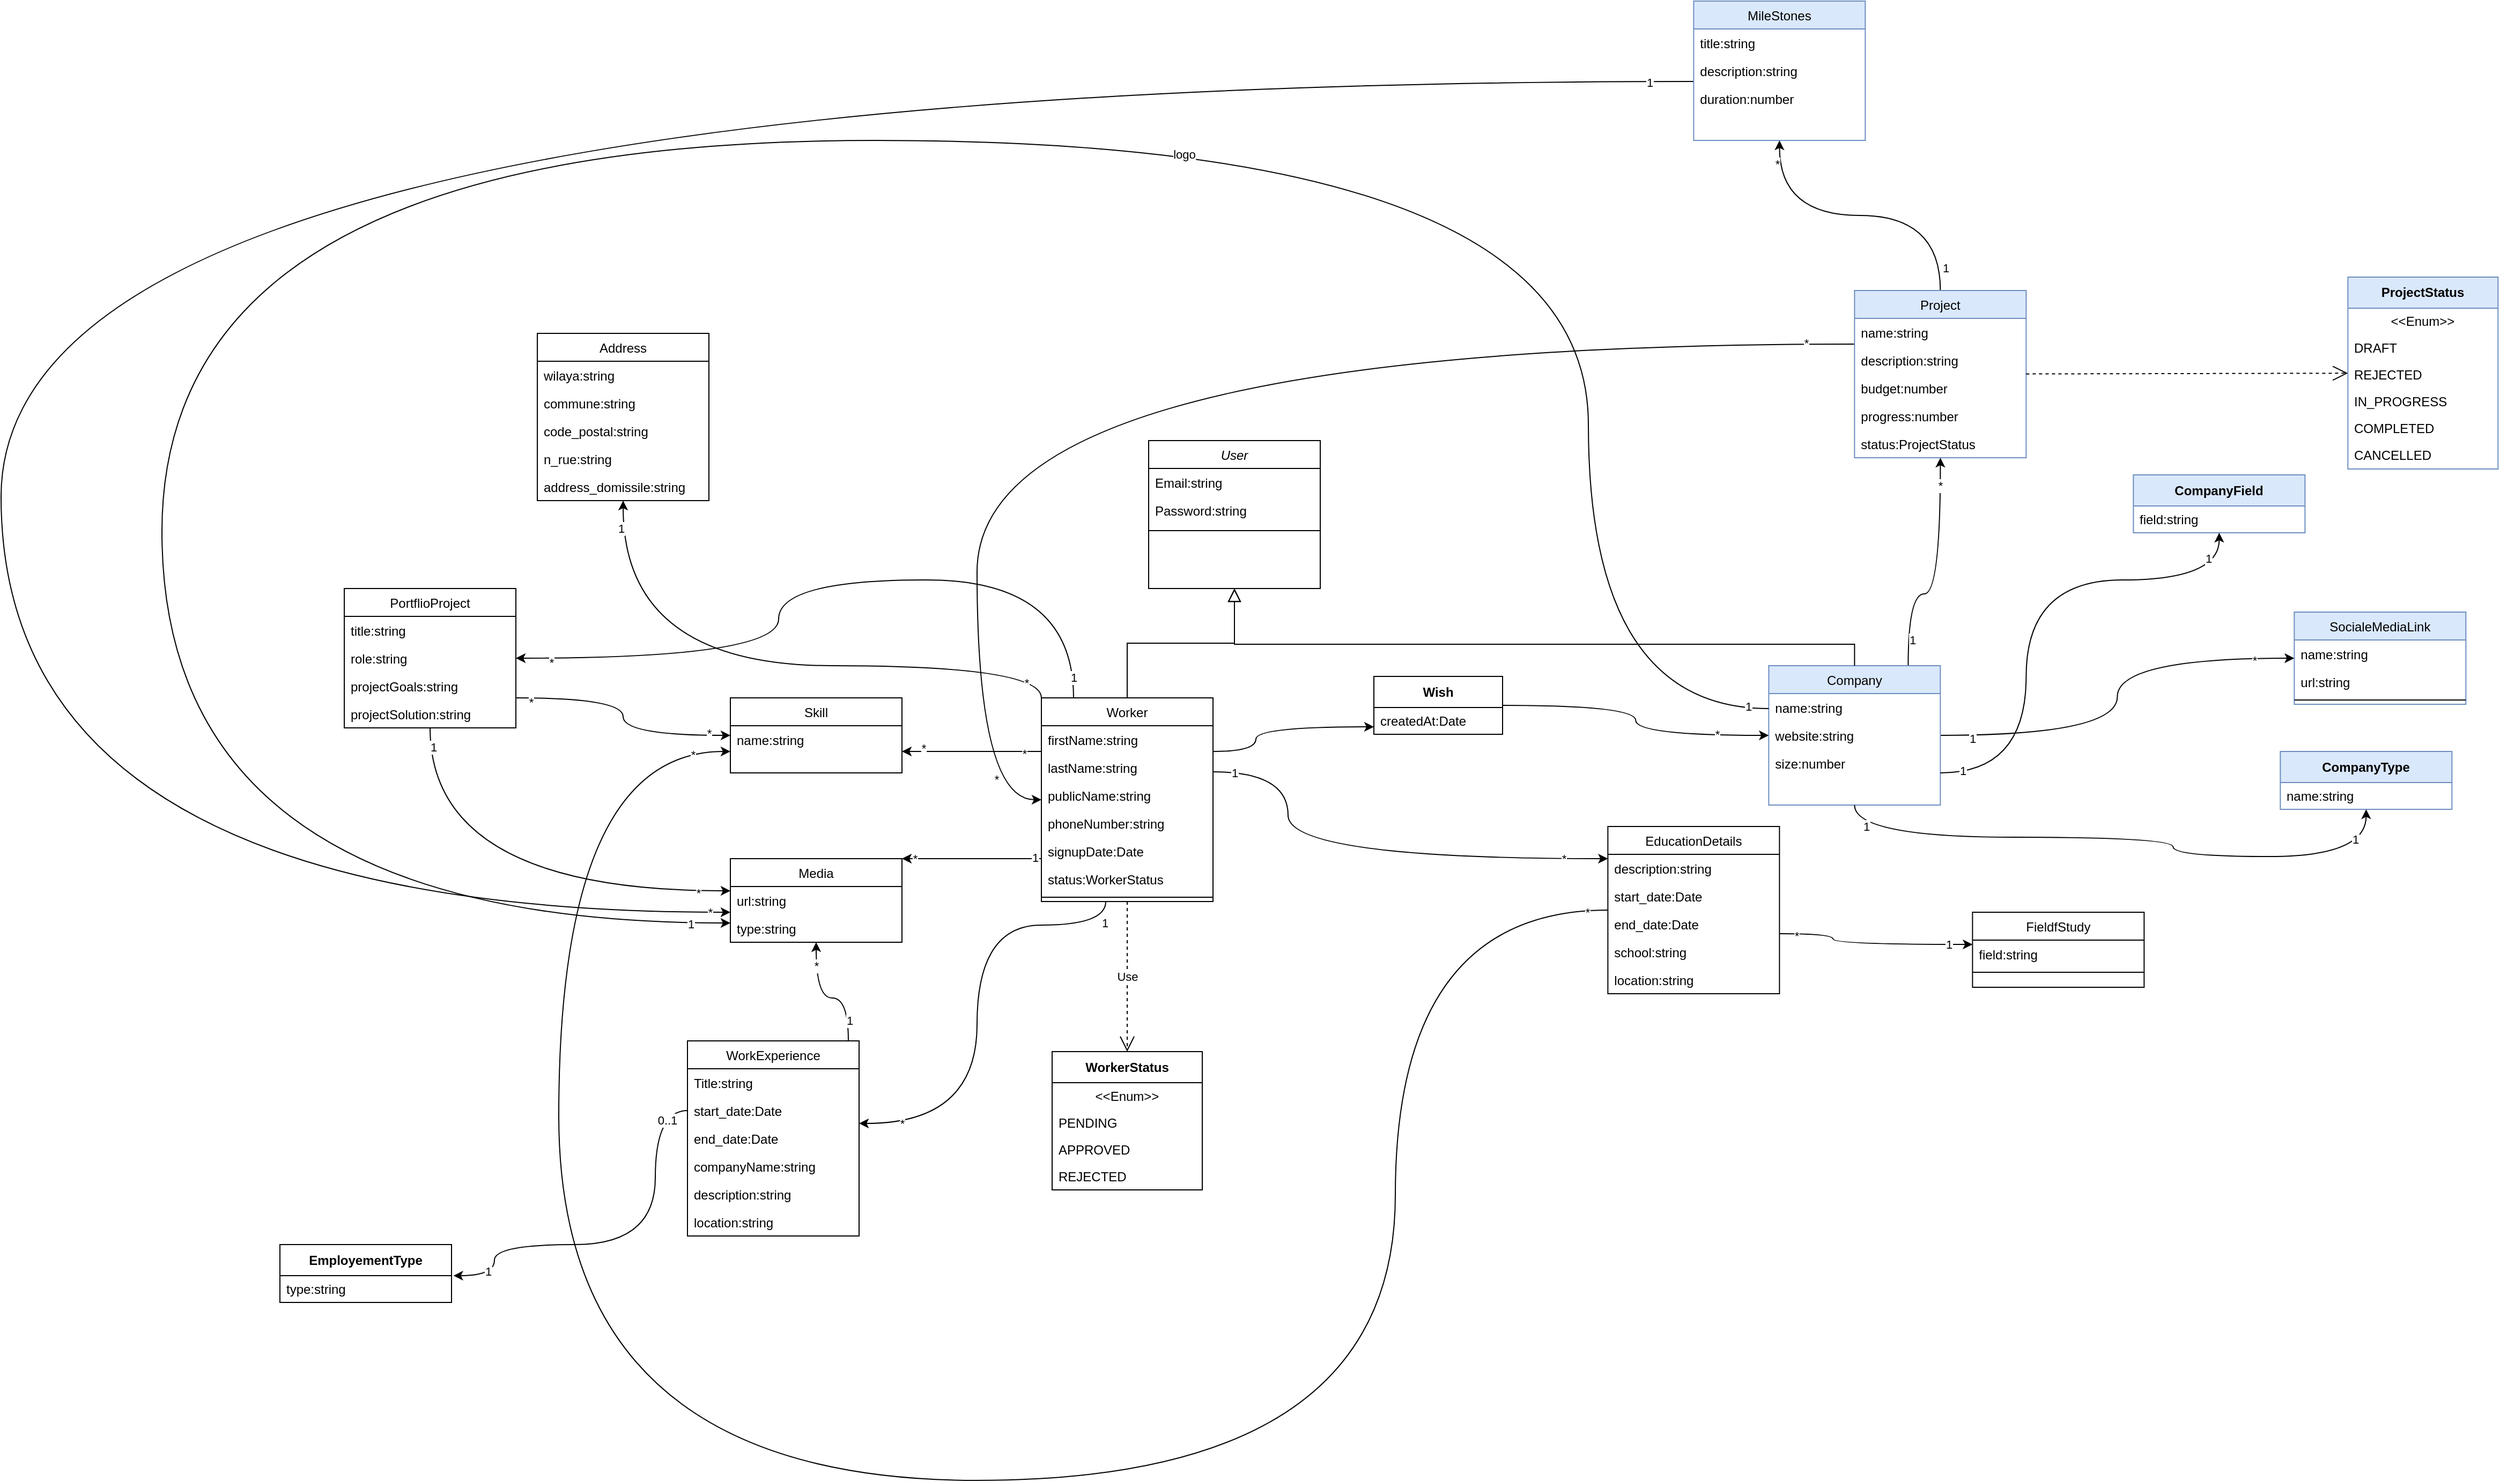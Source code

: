 <mxfile version="21.0.6" type="github">
  <diagram id="C5RBs43oDa-KdzZeNtuy" name="Page-1">
    <mxGraphModel dx="3388" dy="2009" grid="1" gridSize="10" guides="1" tooltips="1" connect="1" arrows="1" fold="1" page="1" pageScale="1" pageWidth="827" pageHeight="1169" math="0" shadow="0">
      <root>
        <mxCell id="WIyWlLk6GJQsqaUBKTNV-0" />
        <mxCell id="WIyWlLk6GJQsqaUBKTNV-1" parent="WIyWlLk6GJQsqaUBKTNV-0" />
        <mxCell id="zkfFHV4jXpPFQw0GAbJ--0" value="User" style="swimlane;fontStyle=2;align=center;verticalAlign=top;childLayout=stackLayout;horizontal=1;startSize=26;horizontalStack=0;resizeParent=1;resizeLast=0;collapsible=1;marginBottom=0;rounded=0;shadow=0;strokeWidth=1;" parent="WIyWlLk6GJQsqaUBKTNV-1" vertex="1">
          <mxGeometry x="220" y="120" width="160" height="138" as="geometry">
            <mxRectangle x="230" y="140" width="160" height="26" as="alternateBounds" />
          </mxGeometry>
        </mxCell>
        <mxCell id="zkfFHV4jXpPFQw0GAbJ--1" value="Email:string" style="text;align=left;verticalAlign=top;spacingLeft=4;spacingRight=4;overflow=hidden;rotatable=0;points=[[0,0.5],[1,0.5]];portConstraint=eastwest;" parent="zkfFHV4jXpPFQw0GAbJ--0" vertex="1">
          <mxGeometry y="26" width="160" height="26" as="geometry" />
        </mxCell>
        <mxCell id="zkfFHV4jXpPFQw0GAbJ--2" value="Password:string" style="text;align=left;verticalAlign=top;spacingLeft=4;spacingRight=4;overflow=hidden;rotatable=0;points=[[0,0.5],[1,0.5]];portConstraint=eastwest;rounded=0;shadow=0;html=0;" parent="zkfFHV4jXpPFQw0GAbJ--0" vertex="1">
          <mxGeometry y="52" width="160" height="28" as="geometry" />
        </mxCell>
        <mxCell id="zkfFHV4jXpPFQw0GAbJ--4" value="" style="line;html=1;strokeWidth=1;align=left;verticalAlign=middle;spacingTop=-1;spacingLeft=3;spacingRight=3;rotatable=0;labelPosition=right;points=[];portConstraint=eastwest;" parent="zkfFHV4jXpPFQw0GAbJ--0" vertex="1">
          <mxGeometry y="80" width="160" height="8" as="geometry" />
        </mxCell>
        <mxCell id="mFvIl6yQEKOknpsYrwRo-8" value="" style="edgeStyle=orthogonalEdgeStyle;rounded=0;orthogonalLoop=1;jettySize=auto;html=1;curved=1;" parent="WIyWlLk6GJQsqaUBKTNV-1" source="zkfFHV4jXpPFQw0GAbJ--6" target="mFvIl6yQEKOknpsYrwRo-10" edge="1">
          <mxGeometry relative="1" as="geometry">
            <mxPoint x="20" y="429" as="targetPoint" />
            <Array as="points">
              <mxPoint x="150" y="550" />
            </Array>
          </mxGeometry>
        </mxCell>
        <mxCell id="mFvIl6yQEKOknpsYrwRo-17" value="*" style="edgeLabel;html=1;align=center;verticalAlign=middle;resizable=0;points=[];" parent="mFvIl6yQEKOknpsYrwRo-8" vertex="1" connectable="0">
          <mxGeometry x="0.817" relative="1" as="geometry">
            <mxPoint as="offset" />
          </mxGeometry>
        </mxCell>
        <mxCell id="mFvIl6yQEKOknpsYrwRo-18" value="1" style="edgeLabel;html=1;align=center;verticalAlign=middle;resizable=0;points=[];" parent="mFvIl6yQEKOknpsYrwRo-8" vertex="1" connectable="0">
          <mxGeometry x="-0.911" y="-1" relative="1" as="geometry">
            <mxPoint as="offset" />
          </mxGeometry>
        </mxCell>
        <mxCell id="mFvIl6yQEKOknpsYrwRo-110" value="" style="edgeStyle=orthogonalEdgeStyle;rounded=0;orthogonalLoop=1;jettySize=auto;html=1;curved=1;" parent="WIyWlLk6GJQsqaUBKTNV-1" source="zkfFHV4jXpPFQw0GAbJ--6" target="mFvIl6yQEKOknpsYrwRo-88" edge="1">
          <mxGeometry relative="1" as="geometry">
            <mxPoint x="20" y="429.0" as="targetPoint" />
            <Array as="points">
              <mxPoint x="150" y="250" />
              <mxPoint x="-125" y="250" />
              <mxPoint x="-125" y="323" />
            </Array>
          </mxGeometry>
        </mxCell>
        <mxCell id="mFvIl6yQEKOknpsYrwRo-111" value="*" style="edgeLabel;html=1;align=center;verticalAlign=middle;resizable=0;points=[];" parent="mFvIl6yQEKOknpsYrwRo-110" vertex="1" connectable="0">
          <mxGeometry x="0.908" y="4" relative="1" as="geometry">
            <mxPoint as="offset" />
          </mxGeometry>
        </mxCell>
        <mxCell id="mFvIl6yQEKOknpsYrwRo-112" value="1" style="edgeLabel;html=1;align=center;verticalAlign=middle;resizable=0;points=[];" parent="mFvIl6yQEKOknpsYrwRo-110" vertex="1" connectable="0">
          <mxGeometry x="-0.946" relative="1" as="geometry">
            <mxPoint as="offset" />
          </mxGeometry>
        </mxCell>
        <mxCell id="mFvIl6yQEKOknpsYrwRo-204" style="edgeStyle=orthogonalEdgeStyle;rounded=0;orthogonalLoop=1;jettySize=auto;html=1;curved=1;" parent="WIyWlLk6GJQsqaUBKTNV-1" source="zkfFHV4jXpPFQw0GAbJ--6" target="mFvIl6yQEKOknpsYrwRo-202" edge="1">
          <mxGeometry relative="1" as="geometry">
            <Array as="points">
              <mxPoint x="320" y="410" />
              <mxPoint x="320" y="387" />
            </Array>
          </mxGeometry>
        </mxCell>
        <mxCell id="zkfFHV4jXpPFQw0GAbJ--6" value="Worker" style="swimlane;fontStyle=0;align=center;verticalAlign=top;childLayout=stackLayout;horizontal=1;startSize=26;horizontalStack=0;resizeParent=1;resizeLast=0;collapsible=1;marginBottom=0;rounded=0;shadow=0;strokeWidth=1;" parent="WIyWlLk6GJQsqaUBKTNV-1" vertex="1">
          <mxGeometry x="120" y="360" width="160" height="190" as="geometry">
            <mxRectangle x="130" y="380" width="160" height="26" as="alternateBounds" />
          </mxGeometry>
        </mxCell>
        <mxCell id="zkfFHV4jXpPFQw0GAbJ--7" value="firstName:string" style="text;align=left;verticalAlign=top;spacingLeft=4;spacingRight=4;overflow=hidden;rotatable=0;points=[[0,0.5],[1,0.5]];portConstraint=eastwest;" parent="zkfFHV4jXpPFQw0GAbJ--6" vertex="1">
          <mxGeometry y="26" width="160" height="26" as="geometry" />
        </mxCell>
        <mxCell id="zkfFHV4jXpPFQw0GAbJ--8" value="lastName:string" style="text;align=left;verticalAlign=top;spacingLeft=4;spacingRight=4;overflow=hidden;rotatable=0;points=[[0,0.5],[1,0.5]];portConstraint=eastwest;rounded=0;shadow=0;html=0;" parent="zkfFHV4jXpPFQw0GAbJ--6" vertex="1">
          <mxGeometry y="52" width="160" height="26" as="geometry" />
        </mxCell>
        <mxCell id="mFvIl6yQEKOknpsYrwRo-148" value="publicName:string" style="text;align=left;verticalAlign=top;spacingLeft=4;spacingRight=4;overflow=hidden;rotatable=0;points=[[0,0.5],[1,0.5]];portConstraint=eastwest;rounded=0;shadow=0;html=0;" parent="zkfFHV4jXpPFQw0GAbJ--6" vertex="1">
          <mxGeometry y="78" width="160" height="26" as="geometry" />
        </mxCell>
        <mxCell id="mFvIl6yQEKOknpsYrwRo-147" value="phoneNumber:string" style="text;align=left;verticalAlign=top;spacingLeft=4;spacingRight=4;overflow=hidden;rotatable=0;points=[[0,0.5],[1,0.5]];portConstraint=eastwest;rounded=0;shadow=0;html=0;" parent="zkfFHV4jXpPFQw0GAbJ--6" vertex="1">
          <mxGeometry y="104" width="160" height="26" as="geometry" />
        </mxCell>
        <mxCell id="mFvIl6yQEKOknpsYrwRo-87" value="signupDate:Date" style="text;align=left;verticalAlign=top;spacingLeft=4;spacingRight=4;overflow=hidden;rotatable=0;points=[[0,0.5],[1,0.5]];portConstraint=eastwest;rounded=0;shadow=0;html=0;" parent="zkfFHV4jXpPFQw0GAbJ--6" vertex="1">
          <mxGeometry y="130" width="160" height="26" as="geometry" />
        </mxCell>
        <mxCell id="mFvIl6yQEKOknpsYrwRo-19" value="status:WorkerStatus" style="text;align=left;verticalAlign=top;spacingLeft=4;spacingRight=4;overflow=hidden;rotatable=0;points=[[0,0.5],[1,0.5]];portConstraint=eastwest;rounded=0;shadow=0;html=0;" parent="zkfFHV4jXpPFQw0GAbJ--6" vertex="1">
          <mxGeometry y="156" width="160" height="26" as="geometry" />
        </mxCell>
        <mxCell id="zkfFHV4jXpPFQw0GAbJ--9" value="" style="line;html=1;strokeWidth=1;align=left;verticalAlign=middle;spacingTop=-1;spacingLeft=3;spacingRight=3;rotatable=0;labelPosition=right;points=[];portConstraint=eastwest;" parent="zkfFHV4jXpPFQw0GAbJ--6" vertex="1">
          <mxGeometry y="182" width="160" height="8" as="geometry" />
        </mxCell>
        <mxCell id="zkfFHV4jXpPFQw0GAbJ--12" value="" style="endArrow=block;endSize=10;endFill=0;shadow=0;strokeWidth=1;rounded=0;edgeStyle=elbowEdgeStyle;elbow=vertical;" parent="WIyWlLk6GJQsqaUBKTNV-1" source="zkfFHV4jXpPFQw0GAbJ--6" target="zkfFHV4jXpPFQw0GAbJ--0" edge="1">
          <mxGeometry width="160" relative="1" as="geometry">
            <mxPoint x="200" y="203" as="sourcePoint" />
            <mxPoint x="200" y="203" as="targetPoint" />
          </mxGeometry>
        </mxCell>
        <mxCell id="mFvIl6yQEKOknpsYrwRo-155" value="" style="edgeStyle=orthogonalEdgeStyle;rounded=0;orthogonalLoop=1;jettySize=auto;html=1;curved=1;" parent="WIyWlLk6GJQsqaUBKTNV-1" source="zkfFHV4jXpPFQw0GAbJ--13" target="mFvIl6yQEKOknpsYrwRo-150" edge="1">
          <mxGeometry relative="1" as="geometry">
            <mxPoint x="1078.18" y="383" as="targetPoint" />
          </mxGeometry>
        </mxCell>
        <mxCell id="mFvIl6yQEKOknpsYrwRo-156" value="*" style="edgeLabel;html=1;align=center;verticalAlign=middle;resizable=0;points=[];" parent="mFvIl6yQEKOknpsYrwRo-155" vertex="1" connectable="0">
          <mxGeometry x="0.817" y="-2" relative="1" as="geometry">
            <mxPoint as="offset" />
          </mxGeometry>
        </mxCell>
        <mxCell id="mFvIl6yQEKOknpsYrwRo-157" value="1" style="edgeLabel;html=1;align=center;verticalAlign=middle;resizable=0;points=[];" parent="mFvIl6yQEKOknpsYrwRo-155" vertex="1" connectable="0">
          <mxGeometry x="-0.85" y="-3" relative="1" as="geometry">
            <mxPoint as="offset" />
          </mxGeometry>
        </mxCell>
        <mxCell id="mFvIl6yQEKOknpsYrwRo-162" value="" style="edgeStyle=orthogonalEdgeStyle;rounded=0;orthogonalLoop=1;jettySize=auto;html=1;curved=1;" parent="WIyWlLk6GJQsqaUBKTNV-1" source="zkfFHV4jXpPFQw0GAbJ--13" target="mFvIl6yQEKOknpsYrwRo-158" edge="1">
          <mxGeometry relative="1" as="geometry">
            <mxPoint x="878.18" y="247" as="targetPoint" />
            <Array as="points">
              <mxPoint x="928.18" y="263" />
              <mxPoint x="958.18" y="263" />
            </Array>
          </mxGeometry>
        </mxCell>
        <mxCell id="mFvIl6yQEKOknpsYrwRo-163" value="*" style="edgeLabel;html=1;align=center;verticalAlign=middle;resizable=0;points=[];" parent="mFvIl6yQEKOknpsYrwRo-162" vertex="1" connectable="0">
          <mxGeometry x="0.772" relative="1" as="geometry">
            <mxPoint as="offset" />
          </mxGeometry>
        </mxCell>
        <mxCell id="mFvIl6yQEKOknpsYrwRo-164" value="1" style="edgeLabel;html=1;align=center;verticalAlign=middle;resizable=0;points=[];" parent="mFvIl6yQEKOknpsYrwRo-162" vertex="1" connectable="0">
          <mxGeometry x="-0.783" y="-4" relative="1" as="geometry">
            <mxPoint as="offset" />
          </mxGeometry>
        </mxCell>
        <mxCell id="zkfFHV4jXpPFQw0GAbJ--13" value="Company" style="swimlane;fontStyle=0;align=center;verticalAlign=top;childLayout=stackLayout;horizontal=1;startSize=26;horizontalStack=0;resizeParent=1;resizeLast=0;collapsible=1;marginBottom=0;rounded=0;shadow=0;strokeWidth=1;fillColor=#dae8fc;strokeColor=#6c8ebf;" parent="WIyWlLk6GJQsqaUBKTNV-1" vertex="1">
          <mxGeometry x="798.18" y="330" width="160" height="130" as="geometry">
            <mxRectangle x="340" y="380" width="170" height="26" as="alternateBounds" />
          </mxGeometry>
        </mxCell>
        <mxCell id="zkfFHV4jXpPFQw0GAbJ--14" value="name:string" style="text;align=left;verticalAlign=top;spacingLeft=4;spacingRight=4;overflow=hidden;rotatable=0;points=[[0,0.5],[1,0.5]];portConstraint=eastwest;" parent="zkfFHV4jXpPFQw0GAbJ--13" vertex="1">
          <mxGeometry y="26" width="160" height="26" as="geometry" />
        </mxCell>
        <mxCell id="mFvIl6yQEKOknpsYrwRo-149" value="website:string" style="text;align=left;verticalAlign=top;spacingLeft=4;spacingRight=4;overflow=hidden;rotatable=0;points=[[0,0.5],[1,0.5]];portConstraint=eastwest;" parent="zkfFHV4jXpPFQw0GAbJ--13" vertex="1">
          <mxGeometry y="52" width="160" height="26" as="geometry" />
        </mxCell>
        <mxCell id="mFvIl6yQEKOknpsYrwRo-165" value="size:number" style="text;align=left;verticalAlign=top;spacingLeft=4;spacingRight=4;overflow=hidden;rotatable=0;points=[[0,0.5],[1,0.5]];portConstraint=eastwest;" parent="zkfFHV4jXpPFQw0GAbJ--13" vertex="1">
          <mxGeometry y="78" width="160" height="26" as="geometry" />
        </mxCell>
        <mxCell id="zkfFHV4jXpPFQw0GAbJ--16" value="" style="endArrow=block;endSize=10;endFill=0;shadow=0;strokeWidth=1;rounded=0;edgeStyle=elbowEdgeStyle;elbow=vertical;" parent="WIyWlLk6GJQsqaUBKTNV-1" source="zkfFHV4jXpPFQw0GAbJ--13" target="zkfFHV4jXpPFQw0GAbJ--0" edge="1">
          <mxGeometry width="160" relative="1" as="geometry">
            <mxPoint x="210" y="373" as="sourcePoint" />
            <mxPoint x="310" y="271" as="targetPoint" />
            <Array as="points">
              <mxPoint x="450" y="310" />
            </Array>
          </mxGeometry>
        </mxCell>
        <mxCell id="mFvIl6yQEKOknpsYrwRo-1" value="Skill" style="swimlane;fontStyle=0;align=center;verticalAlign=top;childLayout=stackLayout;horizontal=1;startSize=26;horizontalStack=0;resizeParent=1;resizeLast=0;collapsible=1;marginBottom=0;rounded=0;shadow=0;strokeWidth=1;" parent="WIyWlLk6GJQsqaUBKTNV-1" vertex="1">
          <mxGeometry x="-170" y="360" width="160" height="70" as="geometry">
            <mxRectangle x="130" y="380" width="160" height="26" as="alternateBounds" />
          </mxGeometry>
        </mxCell>
        <mxCell id="mFvIl6yQEKOknpsYrwRo-2" value="name:string" style="text;align=left;verticalAlign=top;spacingLeft=4;spacingRight=4;overflow=hidden;rotatable=0;points=[[0,0.5],[1,0.5]];portConstraint=eastwest;" parent="mFvIl6yQEKOknpsYrwRo-1" vertex="1">
          <mxGeometry y="26" width="160" height="26" as="geometry" />
        </mxCell>
        <mxCell id="mFvIl6yQEKOknpsYrwRo-10" value="Media" style="swimlane;fontStyle=0;align=center;verticalAlign=top;childLayout=stackLayout;horizontal=1;startSize=26;horizontalStack=0;resizeParent=1;resizeLast=0;collapsible=1;marginBottom=0;rounded=0;shadow=0;strokeWidth=1;" parent="WIyWlLk6GJQsqaUBKTNV-1" vertex="1">
          <mxGeometry x="-170" y="510" width="160" height="78" as="geometry">
            <mxRectangle x="130" y="380" width="160" height="26" as="alternateBounds" />
          </mxGeometry>
        </mxCell>
        <mxCell id="mFvIl6yQEKOknpsYrwRo-11" value="url:string" style="text;align=left;verticalAlign=top;spacingLeft=4;spacingRight=4;overflow=hidden;rotatable=0;points=[[0,0.5],[1,0.5]];portConstraint=eastwest;" parent="mFvIl6yQEKOknpsYrwRo-10" vertex="1">
          <mxGeometry y="26" width="160" height="26" as="geometry" />
        </mxCell>
        <mxCell id="mFvIl6yQEKOknpsYrwRo-13" value="type:string" style="text;align=left;verticalAlign=top;spacingLeft=4;spacingRight=4;overflow=hidden;rotatable=0;points=[[0,0.5],[1,0.5]];portConstraint=eastwest;" parent="mFvIl6yQEKOknpsYrwRo-10" vertex="1">
          <mxGeometry y="52" width="160" height="26" as="geometry" />
        </mxCell>
        <mxCell id="mFvIl6yQEKOknpsYrwRo-14" value="" style="edgeStyle=orthogonalEdgeStyle;rounded=0;orthogonalLoop=1;jettySize=auto;html=1;curved=1;" parent="WIyWlLk6GJQsqaUBKTNV-1" source="zkfFHV4jXpPFQw0GAbJ--6" target="mFvIl6yQEKOknpsYrwRo-1" edge="1">
          <mxGeometry relative="1" as="geometry">
            <mxPoint x="130" y="298" as="sourcePoint" />
            <mxPoint x="-80" y="350" as="targetPoint" />
            <Array as="points">
              <mxPoint x="80" y="410" />
              <mxPoint x="80" y="410" />
            </Array>
          </mxGeometry>
        </mxCell>
        <mxCell id="mFvIl6yQEKOknpsYrwRo-15" value="*" style="edgeLabel;html=1;align=center;verticalAlign=middle;resizable=0;points=[];" parent="mFvIl6yQEKOknpsYrwRo-14" vertex="1" connectable="0">
          <mxGeometry x="0.692" y="-3" relative="1" as="geometry">
            <mxPoint as="offset" />
          </mxGeometry>
        </mxCell>
        <mxCell id="mFvIl6yQEKOknpsYrwRo-16" value="*" style="edgeLabel;html=1;align=center;verticalAlign=middle;resizable=0;points=[];" parent="mFvIl6yQEKOknpsYrwRo-14" vertex="1" connectable="0">
          <mxGeometry x="-0.754" y="2" relative="1" as="geometry">
            <mxPoint as="offset" />
          </mxGeometry>
        </mxCell>
        <mxCell id="mFvIl6yQEKOknpsYrwRo-20" value="WorkerStatus" style="swimlane;fontStyle=1;align=center;verticalAlign=middle;childLayout=stackLayout;horizontal=1;startSize=29;horizontalStack=0;resizeParent=1;resizeParentMax=0;resizeLast=0;collapsible=0;marginBottom=0;html=1;whiteSpace=wrap;" parent="WIyWlLk6GJQsqaUBKTNV-1" vertex="1">
          <mxGeometry x="130" y="690" width="140" height="129" as="geometry" />
        </mxCell>
        <mxCell id="mFvIl6yQEKOknpsYrwRo-21" value="&amp;lt;&amp;lt;Enum&amp;gt;&amp;gt;" style="text;html=1;strokeColor=none;fillColor=none;align=center;verticalAlign=middle;spacingLeft=4;spacingRight=4;overflow=hidden;rotatable=0;points=[[0,0.5],[1,0.5]];portConstraint=eastwest;whiteSpace=wrap;" parent="mFvIl6yQEKOknpsYrwRo-20" vertex="1">
          <mxGeometry y="29" width="140" height="25" as="geometry" />
        </mxCell>
        <mxCell id="mFvIl6yQEKOknpsYrwRo-22" value="PENDING" style="text;html=1;strokeColor=none;fillColor=none;align=left;verticalAlign=middle;spacingLeft=4;spacingRight=4;overflow=hidden;rotatable=0;points=[[0,0.5],[1,0.5]];portConstraint=eastwest;whiteSpace=wrap;" parent="mFvIl6yQEKOknpsYrwRo-20" vertex="1">
          <mxGeometry y="54" width="140" height="25" as="geometry" />
        </mxCell>
        <mxCell id="mFvIl6yQEKOknpsYrwRo-23" value="APPROVED" style="text;html=1;strokeColor=none;fillColor=none;align=left;verticalAlign=middle;spacingLeft=4;spacingRight=4;overflow=hidden;rotatable=0;points=[[0,0.5],[1,0.5]];portConstraint=eastwest;whiteSpace=wrap;" parent="mFvIl6yQEKOknpsYrwRo-20" vertex="1">
          <mxGeometry y="79" width="140" height="25" as="geometry" />
        </mxCell>
        <mxCell id="mFvIl6yQEKOknpsYrwRo-24" value="REJECTED" style="text;html=1;strokeColor=none;fillColor=none;align=left;verticalAlign=middle;spacingLeft=4;spacingRight=4;overflow=hidden;rotatable=0;points=[[0,0.5],[1,0.5]];portConstraint=eastwest;whiteSpace=wrap;" parent="mFvIl6yQEKOknpsYrwRo-20" vertex="1">
          <mxGeometry y="104" width="140" height="25" as="geometry" />
        </mxCell>
        <mxCell id="mFvIl6yQEKOknpsYrwRo-25" value="Use" style="endArrow=open;endSize=12;dashed=1;html=1;rounded=0;" parent="WIyWlLk6GJQsqaUBKTNV-1" source="zkfFHV4jXpPFQw0GAbJ--6" target="mFvIl6yQEKOknpsYrwRo-20" edge="1">
          <mxGeometry width="160" relative="1" as="geometry">
            <mxPoint x="450" y="550" as="sourcePoint" />
            <mxPoint x="610" y="550" as="targetPoint" />
          </mxGeometry>
        </mxCell>
        <mxCell id="mFvIl6yQEKOknpsYrwRo-34" value="" style="edgeStyle=orthogonalEdgeStyle;rounded=0;orthogonalLoop=1;jettySize=auto;html=1;curved=1;" parent="WIyWlLk6GJQsqaUBKTNV-1" source="mFvIl6yQEKOknpsYrwRo-26" target="mFvIl6yQEKOknpsYrwRo-31" edge="1">
          <mxGeometry relative="1" as="geometry">
            <Array as="points">
              <mxPoint x="858.18" y="580" />
              <mxPoint x="858.18" y="590" />
            </Array>
          </mxGeometry>
        </mxCell>
        <mxCell id="mFvIl6yQEKOknpsYrwRo-35" value="1" style="edgeLabel;html=1;align=center;verticalAlign=middle;resizable=0;points=[];" parent="mFvIl6yQEKOknpsYrwRo-34" vertex="1" connectable="0">
          <mxGeometry x="0.765" relative="1" as="geometry">
            <mxPoint as="offset" />
          </mxGeometry>
        </mxCell>
        <mxCell id="mFvIl6yQEKOknpsYrwRo-36" value="*" style="edgeLabel;html=1;align=center;verticalAlign=middle;resizable=0;points=[];" parent="mFvIl6yQEKOknpsYrwRo-34" vertex="1" connectable="0">
          <mxGeometry x="-0.838" y="-2" relative="1" as="geometry">
            <mxPoint as="offset" />
          </mxGeometry>
        </mxCell>
        <mxCell id="mFvIl6yQEKOknpsYrwRo-26" value="EducationDetails" style="swimlane;fontStyle=0;align=center;verticalAlign=top;childLayout=stackLayout;horizontal=1;startSize=26;horizontalStack=0;resizeParent=1;resizeLast=0;collapsible=1;marginBottom=0;rounded=0;shadow=0;strokeWidth=1;" parent="WIyWlLk6GJQsqaUBKTNV-1" vertex="1">
          <mxGeometry x="648.18" y="480" width="160" height="156" as="geometry">
            <mxRectangle x="130" y="380" width="160" height="26" as="alternateBounds" />
          </mxGeometry>
        </mxCell>
        <mxCell id="mFvIl6yQEKOknpsYrwRo-27" value="description:string" style="text;align=left;verticalAlign=top;spacingLeft=4;spacingRight=4;overflow=hidden;rotatable=0;points=[[0,0.5],[1,0.5]];portConstraint=eastwest;" parent="mFvIl6yQEKOknpsYrwRo-26" vertex="1">
          <mxGeometry y="26" width="160" height="26" as="geometry" />
        </mxCell>
        <mxCell id="mFvIl6yQEKOknpsYrwRo-28" value="start_date:Date" style="text;align=left;verticalAlign=top;spacingLeft=4;spacingRight=4;overflow=hidden;rotatable=0;points=[[0,0.5],[1,0.5]];portConstraint=eastwest;" parent="mFvIl6yQEKOknpsYrwRo-26" vertex="1">
          <mxGeometry y="52" width="160" height="26" as="geometry" />
        </mxCell>
        <mxCell id="mFvIl6yQEKOknpsYrwRo-29" value="end_date:Date" style="text;align=left;verticalAlign=top;spacingLeft=4;spacingRight=4;overflow=hidden;rotatable=0;points=[[0,0.5],[1,0.5]];portConstraint=eastwest;" parent="mFvIl6yQEKOknpsYrwRo-26" vertex="1">
          <mxGeometry y="78" width="160" height="26" as="geometry" />
        </mxCell>
        <mxCell id="mFvIl6yQEKOknpsYrwRo-30" value="school:string" style="text;align=left;verticalAlign=top;spacingLeft=4;spacingRight=4;overflow=hidden;rotatable=0;points=[[0,0.5],[1,0.5]];portConstraint=eastwest;" parent="mFvIl6yQEKOknpsYrwRo-26" vertex="1">
          <mxGeometry y="104" width="160" height="26" as="geometry" />
        </mxCell>
        <mxCell id="mFvIl6yQEKOknpsYrwRo-122" value="location:string" style="text;align=left;verticalAlign=top;spacingLeft=4;spacingRight=4;overflow=hidden;rotatable=0;points=[[0,0.5],[1,0.5]];portConstraint=eastwest;" parent="mFvIl6yQEKOknpsYrwRo-26" vertex="1">
          <mxGeometry y="130" width="160" height="26" as="geometry" />
        </mxCell>
        <mxCell id="mFvIl6yQEKOknpsYrwRo-31" value="FieldfStudy" style="swimlane;fontStyle=0;align=center;verticalAlign=top;childLayout=stackLayout;horizontal=1;startSize=26;horizontalStack=0;resizeParent=1;resizeLast=0;collapsible=1;marginBottom=0;rounded=0;shadow=0;strokeWidth=1;" parent="WIyWlLk6GJQsqaUBKTNV-1" vertex="1">
          <mxGeometry x="988.18" y="560" width="160" height="70" as="geometry">
            <mxRectangle x="340" y="380" width="170" height="26" as="alternateBounds" />
          </mxGeometry>
        </mxCell>
        <mxCell id="mFvIl6yQEKOknpsYrwRo-32" value="field:string" style="text;align=left;verticalAlign=top;spacingLeft=4;spacingRight=4;overflow=hidden;rotatable=0;points=[[0,0.5],[1,0.5]];portConstraint=eastwest;" parent="mFvIl6yQEKOknpsYrwRo-31" vertex="1">
          <mxGeometry y="26" width="160" height="26" as="geometry" />
        </mxCell>
        <mxCell id="mFvIl6yQEKOknpsYrwRo-33" value="" style="line;html=1;strokeWidth=1;align=left;verticalAlign=middle;spacingTop=-1;spacingLeft=3;spacingRight=3;rotatable=0;labelPosition=right;points=[];portConstraint=eastwest;" parent="mFvIl6yQEKOknpsYrwRo-31" vertex="1">
          <mxGeometry y="52" width="160" height="8" as="geometry" />
        </mxCell>
        <mxCell id="mFvIl6yQEKOknpsYrwRo-37" value="" style="edgeStyle=orthogonalEdgeStyle;rounded=0;orthogonalLoop=1;jettySize=auto;html=1;curved=1;" parent="WIyWlLk6GJQsqaUBKTNV-1" source="zkfFHV4jXpPFQw0GAbJ--6" target="mFvIl6yQEKOknpsYrwRo-26" edge="1">
          <mxGeometry relative="1" as="geometry">
            <mxPoint x="360" y="458" as="sourcePoint" />
            <mxPoint x="200" y="510" as="targetPoint" />
            <Array as="points">
              <mxPoint x="350" y="429" />
              <mxPoint x="350" y="510" />
            </Array>
          </mxGeometry>
        </mxCell>
        <mxCell id="mFvIl6yQEKOknpsYrwRo-38" value="*" style="edgeLabel;html=1;align=center;verticalAlign=middle;resizable=0;points=[];" parent="mFvIl6yQEKOknpsYrwRo-37" vertex="1" connectable="0">
          <mxGeometry x="0.817" relative="1" as="geometry">
            <mxPoint as="offset" />
          </mxGeometry>
        </mxCell>
        <mxCell id="mFvIl6yQEKOknpsYrwRo-39" value="1" style="edgeLabel;html=1;align=center;verticalAlign=middle;resizable=0;points=[];" parent="mFvIl6yQEKOknpsYrwRo-37" vertex="1" connectable="0">
          <mxGeometry x="-0.911" y="-1" relative="1" as="geometry">
            <mxPoint as="offset" />
          </mxGeometry>
        </mxCell>
        <mxCell id="mFvIl6yQEKOknpsYrwRo-40" value="" style="edgeStyle=orthogonalEdgeStyle;rounded=0;orthogonalLoop=1;jettySize=auto;html=1;curved=1;" parent="WIyWlLk6GJQsqaUBKTNV-1" source="mFvIl6yQEKOknpsYrwRo-26" target="mFvIl6yQEKOknpsYrwRo-1" edge="1">
          <mxGeometry relative="1" as="geometry">
            <mxPoint x="340" y="716" as="sourcePoint" />
            <mxPoint x="440" y="680" as="targetPoint" />
            <Array as="points">
              <mxPoint x="450" y="1090" />
              <mxPoint x="-330" y="1090" />
              <mxPoint x="-330" y="410" />
            </Array>
          </mxGeometry>
        </mxCell>
        <mxCell id="mFvIl6yQEKOknpsYrwRo-43" value="*" style="edgeLabel;html=1;align=center;verticalAlign=middle;resizable=0;points=[];" parent="mFvIl6yQEKOknpsYrwRo-40" vertex="1" connectable="0">
          <mxGeometry x="0.97" y="-3" relative="1" as="geometry">
            <mxPoint as="offset" />
          </mxGeometry>
        </mxCell>
        <mxCell id="mFvIl6yQEKOknpsYrwRo-44" value="*" style="edgeLabel;html=1;align=center;verticalAlign=middle;resizable=0;points=[];" parent="mFvIl6yQEKOknpsYrwRo-40" vertex="1" connectable="0">
          <mxGeometry x="-0.984" y="2" relative="1" as="geometry">
            <mxPoint as="offset" />
          </mxGeometry>
        </mxCell>
        <mxCell id="mFvIl6yQEKOknpsYrwRo-47" value="WorkExperience" style="swimlane;fontStyle=0;align=center;verticalAlign=top;childLayout=stackLayout;horizontal=1;startSize=26;horizontalStack=0;resizeParent=1;resizeLast=0;collapsible=1;marginBottom=0;rounded=0;shadow=0;strokeWidth=1;" parent="WIyWlLk6GJQsqaUBKTNV-1" vertex="1">
          <mxGeometry x="-210" y="680" width="160" height="182" as="geometry">
            <mxRectangle x="130" y="380" width="160" height="26" as="alternateBounds" />
          </mxGeometry>
        </mxCell>
        <mxCell id="mFvIl6yQEKOknpsYrwRo-48" value="Title:string" style="text;align=left;verticalAlign=top;spacingLeft=4;spacingRight=4;overflow=hidden;rotatable=0;points=[[0,0.5],[1,0.5]];portConstraint=eastwest;" parent="mFvIl6yQEKOknpsYrwRo-47" vertex="1">
          <mxGeometry y="26" width="160" height="26" as="geometry" />
        </mxCell>
        <mxCell id="mFvIl6yQEKOknpsYrwRo-49" value="start_date:Date" style="text;align=left;verticalAlign=top;spacingLeft=4;spacingRight=4;overflow=hidden;rotatable=0;points=[[0,0.5],[1,0.5]];portConstraint=eastwest;" parent="mFvIl6yQEKOknpsYrwRo-47" vertex="1">
          <mxGeometry y="52" width="160" height="26" as="geometry" />
        </mxCell>
        <mxCell id="mFvIl6yQEKOknpsYrwRo-50" value="end_date:Date" style="text;align=left;verticalAlign=top;spacingLeft=4;spacingRight=4;overflow=hidden;rotatable=0;points=[[0,0.5],[1,0.5]];portConstraint=eastwest;" parent="mFvIl6yQEKOknpsYrwRo-47" vertex="1">
          <mxGeometry y="78" width="160" height="26" as="geometry" />
        </mxCell>
        <mxCell id="mFvIl6yQEKOknpsYrwRo-51" value="companyName:string" style="text;align=left;verticalAlign=top;spacingLeft=4;spacingRight=4;overflow=hidden;rotatable=0;points=[[0,0.5],[1,0.5]];portConstraint=eastwest;" parent="mFvIl6yQEKOknpsYrwRo-47" vertex="1">
          <mxGeometry y="104" width="160" height="26" as="geometry" />
        </mxCell>
        <mxCell id="mFvIl6yQEKOknpsYrwRo-77" value="description:string" style="text;align=left;verticalAlign=top;spacingLeft=4;spacingRight=4;overflow=hidden;rotatable=0;points=[[0,0.5],[1,0.5]];portConstraint=eastwest;" parent="mFvIl6yQEKOknpsYrwRo-47" vertex="1">
          <mxGeometry y="130" width="160" height="26" as="geometry" />
        </mxCell>
        <mxCell id="mFvIl6yQEKOknpsYrwRo-121" value="location:string" style="text;align=left;verticalAlign=top;spacingLeft=4;spacingRight=4;overflow=hidden;rotatable=0;points=[[0,0.5],[1,0.5]];portConstraint=eastwest;" parent="mFvIl6yQEKOknpsYrwRo-47" vertex="1">
          <mxGeometry y="156" width="160" height="26" as="geometry" />
        </mxCell>
        <mxCell id="mFvIl6yQEKOknpsYrwRo-52" value="" style="edgeStyle=orthogonalEdgeStyle;rounded=0;orthogonalLoop=1;jettySize=auto;html=1;curved=1;" parent="WIyWlLk6GJQsqaUBKTNV-1" source="zkfFHV4jXpPFQw0GAbJ--6" edge="1">
          <mxGeometry relative="1" as="geometry">
            <mxPoint x="160" y="520" as="sourcePoint" />
            <mxPoint x="-50" y="757" as="targetPoint" />
            <Array as="points">
              <mxPoint x="180" y="572" />
              <mxPoint x="60" y="572" />
              <mxPoint x="60" y="757" />
            </Array>
          </mxGeometry>
        </mxCell>
        <mxCell id="mFvIl6yQEKOknpsYrwRo-53" value="*" style="edgeLabel;html=1;align=center;verticalAlign=middle;resizable=0;points=[];" parent="mFvIl6yQEKOknpsYrwRo-52" vertex="1" connectable="0">
          <mxGeometry x="0.817" relative="1" as="geometry">
            <mxPoint as="offset" />
          </mxGeometry>
        </mxCell>
        <mxCell id="mFvIl6yQEKOknpsYrwRo-54" value="1" style="edgeLabel;html=1;align=center;verticalAlign=middle;resizable=0;points=[];" parent="mFvIl6yQEKOknpsYrwRo-52" vertex="1" connectable="0">
          <mxGeometry x="-0.911" y="-1" relative="1" as="geometry">
            <mxPoint as="offset" />
          </mxGeometry>
        </mxCell>
        <mxCell id="mFvIl6yQEKOknpsYrwRo-55" value="EmployementType" style="swimlane;fontStyle=1;align=center;verticalAlign=middle;childLayout=stackLayout;horizontal=1;startSize=29;horizontalStack=0;resizeParent=1;resizeParentMax=0;resizeLast=0;collapsible=0;marginBottom=0;html=1;whiteSpace=wrap;" parent="WIyWlLk6GJQsqaUBKTNV-1" vertex="1">
          <mxGeometry x="-590" y="870" width="160" height="54" as="geometry" />
        </mxCell>
        <mxCell id="mFvIl6yQEKOknpsYrwRo-57" value="type:string" style="text;html=1;strokeColor=none;fillColor=none;align=left;verticalAlign=middle;spacingLeft=4;spacingRight=4;overflow=hidden;rotatable=0;points=[[0,0.5],[1,0.5]];portConstraint=eastwest;whiteSpace=wrap;" parent="mFvIl6yQEKOknpsYrwRo-55" vertex="1">
          <mxGeometry y="29" width="160" height="25" as="geometry" />
        </mxCell>
        <mxCell id="mFvIl6yQEKOknpsYrwRo-63" value="" style="edgeStyle=orthogonalEdgeStyle;rounded=0;orthogonalLoop=1;jettySize=auto;html=1;curved=1;entryX=1.011;entryY=0.001;entryDx=0;entryDy=0;entryPerimeter=0;" parent="WIyWlLk6GJQsqaUBKTNV-1" source="mFvIl6yQEKOknpsYrwRo-47" target="mFvIl6yQEKOknpsYrwRo-57" edge="1">
          <mxGeometry relative="1" as="geometry">
            <mxPoint x="-240" y="880" as="sourcePoint" />
            <mxPoint x="-400" y="932" as="targetPoint" />
            <Array as="points">
              <mxPoint x="-240" y="745" />
              <mxPoint x="-240" y="870" />
              <mxPoint x="-390" y="870" />
              <mxPoint x="-390" y="899" />
            </Array>
          </mxGeometry>
        </mxCell>
        <mxCell id="mFvIl6yQEKOknpsYrwRo-68" value="0..1" style="edgeLabel;html=1;align=center;verticalAlign=middle;resizable=0;points=[];" parent="mFvIl6yQEKOknpsYrwRo-63" vertex="1" connectable="0">
          <mxGeometry x="-0.894" y="9" relative="1" as="geometry">
            <mxPoint as="offset" />
          </mxGeometry>
        </mxCell>
        <mxCell id="mFvIl6yQEKOknpsYrwRo-73" value="1" style="edgeLabel;html=1;align=center;verticalAlign=middle;resizable=0;points=[];" parent="mFvIl6yQEKOknpsYrwRo-63" vertex="1" connectable="0">
          <mxGeometry x="0.828" y="-4" relative="1" as="geometry">
            <mxPoint as="offset" />
          </mxGeometry>
        </mxCell>
        <mxCell id="mFvIl6yQEKOknpsYrwRo-74" value="" style="edgeStyle=orthogonalEdgeStyle;rounded=0;orthogonalLoop=1;jettySize=auto;html=1;curved=1;" parent="WIyWlLk6GJQsqaUBKTNV-1" source="mFvIl6yQEKOknpsYrwRo-47" target="mFvIl6yQEKOknpsYrwRo-10" edge="1">
          <mxGeometry relative="1" as="geometry">
            <mxPoint x="-60" y="588" as="sourcePoint" />
            <mxPoint x="-220" y="640" as="targetPoint" />
            <Array as="points">
              <mxPoint x="-60" y="640" />
              <mxPoint x="-90" y="640" />
            </Array>
          </mxGeometry>
        </mxCell>
        <mxCell id="mFvIl6yQEKOknpsYrwRo-75" value="*" style="edgeLabel;html=1;align=center;verticalAlign=middle;resizable=0;points=[];" parent="mFvIl6yQEKOknpsYrwRo-74" vertex="1" connectable="0">
          <mxGeometry x="0.817" relative="1" as="geometry">
            <mxPoint y="11" as="offset" />
          </mxGeometry>
        </mxCell>
        <mxCell id="mFvIl6yQEKOknpsYrwRo-76" value="1" style="edgeLabel;html=1;align=center;verticalAlign=middle;resizable=0;points=[];" parent="mFvIl6yQEKOknpsYrwRo-74" vertex="1" connectable="0">
          <mxGeometry x="-0.911" y="-1" relative="1" as="geometry">
            <mxPoint y="-14" as="offset" />
          </mxGeometry>
        </mxCell>
        <mxCell id="mFvIl6yQEKOknpsYrwRo-100" value="" style="edgeStyle=orthogonalEdgeStyle;rounded=0;orthogonalLoop=1;jettySize=auto;html=1;curved=1;" parent="WIyWlLk6GJQsqaUBKTNV-1" source="mFvIl6yQEKOknpsYrwRo-88" target="mFvIl6yQEKOknpsYrwRo-10" edge="1">
          <mxGeometry relative="1" as="geometry">
            <mxPoint x="-250" y="323" as="targetPoint" />
            <Array as="points">
              <mxPoint x="-450" y="540" />
            </Array>
          </mxGeometry>
        </mxCell>
        <mxCell id="mFvIl6yQEKOknpsYrwRo-101" value="*" style="edgeLabel;html=1;align=center;verticalAlign=middle;resizable=0;points=[];" parent="mFvIl6yQEKOknpsYrwRo-100" vertex="1" connectable="0">
          <mxGeometry x="0.862" y="-2" relative="1" as="geometry">
            <mxPoint as="offset" />
          </mxGeometry>
        </mxCell>
        <mxCell id="mFvIl6yQEKOknpsYrwRo-102" value="1" style="edgeLabel;html=1;align=center;verticalAlign=middle;resizable=0;points=[];" parent="mFvIl6yQEKOknpsYrwRo-100" vertex="1" connectable="0">
          <mxGeometry x="-0.919" y="3" relative="1" as="geometry">
            <mxPoint as="offset" />
          </mxGeometry>
        </mxCell>
        <mxCell id="mFvIl6yQEKOknpsYrwRo-116" style="edgeStyle=orthogonalEdgeStyle;rounded=0;orthogonalLoop=1;jettySize=auto;html=1;curved=1;" parent="WIyWlLk6GJQsqaUBKTNV-1" source="mFvIl6yQEKOknpsYrwRo-88" target="mFvIl6yQEKOknpsYrwRo-1" edge="1">
          <mxGeometry relative="1" as="geometry">
            <mxPoint x="-550" y="310" as="targetPoint" />
            <Array as="points">
              <mxPoint x="-270" y="360" />
              <mxPoint x="-270" y="395" />
            </Array>
          </mxGeometry>
        </mxCell>
        <mxCell id="mFvIl6yQEKOknpsYrwRo-117" value="*" style="edgeLabel;html=1;align=center;verticalAlign=middle;resizable=0;points=[];" parent="mFvIl6yQEKOknpsYrwRo-116" vertex="1" connectable="0">
          <mxGeometry x="0.826" y="2" relative="1" as="geometry">
            <mxPoint as="offset" />
          </mxGeometry>
        </mxCell>
        <mxCell id="mFvIl6yQEKOknpsYrwRo-118" value="*" style="edgeLabel;html=1;align=center;verticalAlign=middle;resizable=0;points=[];" parent="mFvIl6yQEKOknpsYrwRo-116" vertex="1" connectable="0">
          <mxGeometry x="-0.884" y="-4" relative="1" as="geometry">
            <mxPoint as="offset" />
          </mxGeometry>
        </mxCell>
        <mxCell id="mFvIl6yQEKOknpsYrwRo-88" value="PortflioProject" style="swimlane;fontStyle=0;align=center;verticalAlign=top;childLayout=stackLayout;horizontal=1;startSize=26;horizontalStack=0;resizeParent=1;resizeLast=0;collapsible=1;marginBottom=0;rounded=0;shadow=0;strokeWidth=1;" parent="WIyWlLk6GJQsqaUBKTNV-1" vertex="1">
          <mxGeometry x="-530" y="258" width="160" height="130" as="geometry">
            <mxRectangle x="130" y="380" width="160" height="26" as="alternateBounds" />
          </mxGeometry>
        </mxCell>
        <mxCell id="mFvIl6yQEKOknpsYrwRo-89" value="title:string" style="text;align=left;verticalAlign=top;spacingLeft=4;spacingRight=4;overflow=hidden;rotatable=0;points=[[0,0.5],[1,0.5]];portConstraint=eastwest;" parent="mFvIl6yQEKOknpsYrwRo-88" vertex="1">
          <mxGeometry y="26" width="160" height="26" as="geometry" />
        </mxCell>
        <mxCell id="mFvIl6yQEKOknpsYrwRo-90" value="role:string" style="text;align=left;verticalAlign=top;spacingLeft=4;spacingRight=4;overflow=hidden;rotatable=0;points=[[0,0.5],[1,0.5]];portConstraint=eastwest;" parent="mFvIl6yQEKOknpsYrwRo-88" vertex="1">
          <mxGeometry y="52" width="160" height="26" as="geometry" />
        </mxCell>
        <mxCell id="mFvIl6yQEKOknpsYrwRo-91" value="projectGoals:string" style="text;align=left;verticalAlign=top;spacingLeft=4;spacingRight=4;overflow=hidden;rotatable=0;points=[[0,0.5],[1,0.5]];portConstraint=eastwest;" parent="mFvIl6yQEKOknpsYrwRo-88" vertex="1">
          <mxGeometry y="78" width="160" height="26" as="geometry" />
        </mxCell>
        <mxCell id="mFvIl6yQEKOknpsYrwRo-92" value="projectSolution:string" style="text;align=left;verticalAlign=top;spacingLeft=4;spacingRight=4;overflow=hidden;rotatable=0;points=[[0,0.5],[1,0.5]];portConstraint=eastwest;" parent="mFvIl6yQEKOknpsYrwRo-88" vertex="1">
          <mxGeometry y="104" width="160" height="26" as="geometry" />
        </mxCell>
        <mxCell id="mFvIl6yQEKOknpsYrwRo-143" value="" style="edgeStyle=orthogonalEdgeStyle;rounded=0;orthogonalLoop=1;jettySize=auto;html=1;elbow=vertical;curved=1;" parent="WIyWlLk6GJQsqaUBKTNV-1" source="zkfFHV4jXpPFQw0GAbJ--6" target="mFvIl6yQEKOknpsYrwRo-129" edge="1">
          <mxGeometry relative="1" as="geometry">
            <mxPoint x="-80" y="79" as="targetPoint" />
            <Array as="points">
              <mxPoint x="120" y="330" />
              <mxPoint x="-270" y="330" />
            </Array>
          </mxGeometry>
        </mxCell>
        <mxCell id="mFvIl6yQEKOknpsYrwRo-144" value="*" style="edgeLabel;html=1;align=center;verticalAlign=middle;resizable=0;points=[];" parent="mFvIl6yQEKOknpsYrwRo-143" vertex="1" connectable="0">
          <mxGeometry x="-0.951" y="14" relative="1" as="geometry">
            <mxPoint as="offset" />
          </mxGeometry>
        </mxCell>
        <mxCell id="mFvIl6yQEKOknpsYrwRo-145" value="1" style="edgeLabel;html=1;align=center;verticalAlign=middle;resizable=0;points=[];" parent="mFvIl6yQEKOknpsYrwRo-143" vertex="1" connectable="0">
          <mxGeometry x="0.909" y="2" relative="1" as="geometry">
            <mxPoint as="offset" />
          </mxGeometry>
        </mxCell>
        <mxCell id="mFvIl6yQEKOknpsYrwRo-129" value="Address" style="swimlane;fontStyle=0;align=center;verticalAlign=top;childLayout=stackLayout;horizontal=1;startSize=26;horizontalStack=0;resizeParent=1;resizeLast=0;collapsible=1;marginBottom=0;rounded=0;shadow=0;strokeWidth=1;" parent="WIyWlLk6GJQsqaUBKTNV-1" vertex="1">
          <mxGeometry x="-350" y="20" width="160" height="156" as="geometry">
            <mxRectangle x="130" y="380" width="160" height="26" as="alternateBounds" />
          </mxGeometry>
        </mxCell>
        <mxCell id="mFvIl6yQEKOknpsYrwRo-130" value="wilaya:string" style="text;align=left;verticalAlign=top;spacingLeft=4;spacingRight=4;overflow=hidden;rotatable=0;points=[[0,0.5],[1,0.5]];portConstraint=eastwest;" parent="mFvIl6yQEKOknpsYrwRo-129" vertex="1">
          <mxGeometry y="26" width="160" height="26" as="geometry" />
        </mxCell>
        <mxCell id="mFvIl6yQEKOknpsYrwRo-131" value="commune:string" style="text;align=left;verticalAlign=top;spacingLeft=4;spacingRight=4;overflow=hidden;rotatable=0;points=[[0,0.5],[1,0.5]];portConstraint=eastwest;rounded=0;shadow=0;html=0;" parent="mFvIl6yQEKOknpsYrwRo-129" vertex="1">
          <mxGeometry y="52" width="160" height="26" as="geometry" />
        </mxCell>
        <mxCell id="mFvIl6yQEKOknpsYrwRo-135" value="code_postal:string" style="text;align=left;verticalAlign=top;spacingLeft=4;spacingRight=4;overflow=hidden;rotatable=0;points=[[0,0.5],[1,0.5]];portConstraint=eastwest;rounded=0;shadow=0;html=0;" parent="mFvIl6yQEKOknpsYrwRo-129" vertex="1">
          <mxGeometry y="78" width="160" height="26" as="geometry" />
        </mxCell>
        <mxCell id="mFvIl6yQEKOknpsYrwRo-132" value="n_rue:string" style="text;align=left;verticalAlign=top;spacingLeft=4;spacingRight=4;overflow=hidden;rotatable=0;points=[[0,0.5],[1,0.5]];portConstraint=eastwest;rounded=0;shadow=0;html=0;" parent="mFvIl6yQEKOknpsYrwRo-129" vertex="1">
          <mxGeometry y="104" width="160" height="26" as="geometry" />
        </mxCell>
        <mxCell id="mFvIl6yQEKOknpsYrwRo-136" value="address_domissile:string" style="text;align=left;verticalAlign=top;spacingLeft=4;spacingRight=4;overflow=hidden;rotatable=0;points=[[0,0.5],[1,0.5]];portConstraint=eastwest;rounded=0;shadow=0;html=0;" parent="mFvIl6yQEKOknpsYrwRo-129" vertex="1">
          <mxGeometry y="130" width="160" height="26" as="geometry" />
        </mxCell>
        <mxCell id="mFvIl6yQEKOknpsYrwRo-150" value="SocialeMediaLink" style="swimlane;fontStyle=0;align=center;verticalAlign=top;childLayout=stackLayout;horizontal=1;startSize=26;horizontalStack=0;resizeParent=1;resizeLast=0;collapsible=1;marginBottom=0;rounded=0;shadow=0;strokeWidth=1;fillColor=#dae8fc;strokeColor=#6c8ebf;" parent="WIyWlLk6GJQsqaUBKTNV-1" vertex="1">
          <mxGeometry x="1288.18" y="280" width="160" height="86" as="geometry">
            <mxRectangle x="340" y="380" width="170" height="26" as="alternateBounds" />
          </mxGeometry>
        </mxCell>
        <mxCell id="mFvIl6yQEKOknpsYrwRo-151" value="name:string" style="text;align=left;verticalAlign=top;spacingLeft=4;spacingRight=4;overflow=hidden;rotatable=0;points=[[0,0.5],[1,0.5]];portConstraint=eastwest;" parent="mFvIl6yQEKOknpsYrwRo-150" vertex="1">
          <mxGeometry y="26" width="160" height="26" as="geometry" />
        </mxCell>
        <mxCell id="mFvIl6yQEKOknpsYrwRo-152" value="url:string" style="text;align=left;verticalAlign=top;spacingLeft=4;spacingRight=4;overflow=hidden;rotatable=0;points=[[0,0.5],[1,0.5]];portConstraint=eastwest;" parent="mFvIl6yQEKOknpsYrwRo-150" vertex="1">
          <mxGeometry y="52" width="160" height="26" as="geometry" />
        </mxCell>
        <mxCell id="mFvIl6yQEKOknpsYrwRo-153" value="" style="line;html=1;strokeWidth=1;align=left;verticalAlign=middle;spacingTop=-1;spacingLeft=3;spacingRight=3;rotatable=0;labelPosition=right;points=[];portConstraint=eastwest;" parent="mFvIl6yQEKOknpsYrwRo-150" vertex="1">
          <mxGeometry y="78" width="160" height="8" as="geometry" />
        </mxCell>
        <mxCell id="mFvIl6yQEKOknpsYrwRo-211" value="" style="edgeStyle=orthogonalEdgeStyle;rounded=0;orthogonalLoop=1;jettySize=auto;html=1;curved=1;" parent="WIyWlLk6GJQsqaUBKTNV-1" source="mFvIl6yQEKOknpsYrwRo-158" target="zkfFHV4jXpPFQw0GAbJ--6" edge="1">
          <mxGeometry relative="1" as="geometry">
            <mxPoint x="490" y="68" as="targetPoint" />
            <Array as="points">
              <mxPoint x="60" y="30" />
              <mxPoint x="60" y="455" />
            </Array>
          </mxGeometry>
        </mxCell>
        <mxCell id="mFvIl6yQEKOknpsYrwRo-212" value="*" style="edgeLabel;html=1;align=center;verticalAlign=middle;resizable=0;points=[];" parent="mFvIl6yQEKOknpsYrwRo-211" vertex="1" connectable="0">
          <mxGeometry x="0.935" y="19" relative="1" as="geometry">
            <mxPoint as="offset" />
          </mxGeometry>
        </mxCell>
        <mxCell id="mFvIl6yQEKOknpsYrwRo-213" value="*" style="edgeLabel;html=1;align=center;verticalAlign=middle;resizable=0;points=[];" parent="mFvIl6yQEKOknpsYrwRo-211" vertex="1" connectable="0">
          <mxGeometry x="-0.931" y="-1" relative="1" as="geometry">
            <mxPoint as="offset" />
          </mxGeometry>
        </mxCell>
        <mxCell id="hQlFWRSy_6ODBe06H7S8-11" style="edgeStyle=orthogonalEdgeStyle;rounded=0;orthogonalLoop=1;jettySize=auto;html=1;curved=1;" edge="1" parent="WIyWlLk6GJQsqaUBKTNV-1" source="mFvIl6yQEKOknpsYrwRo-158" target="hQlFWRSy_6ODBe06H7S8-0">
          <mxGeometry relative="1" as="geometry">
            <mxPoint x="1098.18" y="-150" as="targetPoint" />
          </mxGeometry>
        </mxCell>
        <mxCell id="hQlFWRSy_6ODBe06H7S8-12" value="*" style="edgeLabel;html=1;align=center;verticalAlign=middle;resizable=0;points=[];" vertex="1" connectable="0" parent="hQlFWRSy_6ODBe06H7S8-11">
          <mxGeometry x="0.853" y="2" relative="1" as="geometry">
            <mxPoint as="offset" />
          </mxGeometry>
        </mxCell>
        <mxCell id="hQlFWRSy_6ODBe06H7S8-13" value="1" style="edgeLabel;html=1;align=center;verticalAlign=middle;resizable=0;points=[];" vertex="1" connectable="0" parent="hQlFWRSy_6ODBe06H7S8-11">
          <mxGeometry x="-0.853" y="-5" relative="1" as="geometry">
            <mxPoint as="offset" />
          </mxGeometry>
        </mxCell>
        <mxCell id="mFvIl6yQEKOknpsYrwRo-158" value="Project" style="swimlane;fontStyle=0;align=center;verticalAlign=top;childLayout=stackLayout;horizontal=1;startSize=26;horizontalStack=0;resizeParent=1;resizeLast=0;collapsible=1;marginBottom=0;rounded=0;shadow=0;strokeWidth=1;fillColor=#dae8fc;strokeColor=#6c8ebf;" parent="WIyWlLk6GJQsqaUBKTNV-1" vertex="1">
          <mxGeometry x="878.18" y="-20" width="160" height="156" as="geometry">
            <mxRectangle x="340" y="380" width="170" height="26" as="alternateBounds" />
          </mxGeometry>
        </mxCell>
        <mxCell id="mFvIl6yQEKOknpsYrwRo-159" value="name:string" style="text;align=left;verticalAlign=top;spacingLeft=4;spacingRight=4;overflow=hidden;rotatable=0;points=[[0,0.5],[1,0.5]];portConstraint=eastwest;" parent="mFvIl6yQEKOknpsYrwRo-158" vertex="1">
          <mxGeometry y="26" width="160" height="26" as="geometry" />
        </mxCell>
        <mxCell id="mFvIl6yQEKOknpsYrwRo-160" value="description:string" style="text;align=left;verticalAlign=top;spacingLeft=4;spacingRight=4;overflow=hidden;rotatable=0;points=[[0,0.5],[1,0.5]];portConstraint=eastwest;" parent="mFvIl6yQEKOknpsYrwRo-158" vertex="1">
          <mxGeometry y="52" width="160" height="26" as="geometry" />
        </mxCell>
        <mxCell id="mFvIl6yQEKOknpsYrwRo-208" value="budget:number" style="text;align=left;verticalAlign=top;spacingLeft=4;spacingRight=4;overflow=hidden;rotatable=0;points=[[0,0.5],[1,0.5]];portConstraint=eastwest;" parent="mFvIl6yQEKOknpsYrwRo-158" vertex="1">
          <mxGeometry y="78" width="160" height="26" as="geometry" />
        </mxCell>
        <mxCell id="QI5A46TDzJt6SiEq0aim-0" value="progress:number&#xa;" style="text;align=left;verticalAlign=top;spacingLeft=4;spacingRight=4;overflow=hidden;rotatable=0;points=[[0,0.5],[1,0.5]];portConstraint=eastwest;" parent="mFvIl6yQEKOknpsYrwRo-158" vertex="1">
          <mxGeometry y="104" width="160" height="26" as="geometry" />
        </mxCell>
        <mxCell id="mFvIl6yQEKOknpsYrwRo-173" value="status:ProjectStatus" style="text;align=left;verticalAlign=top;spacingLeft=4;spacingRight=4;overflow=hidden;rotatable=0;points=[[0,0.5],[1,0.5]];portConstraint=eastwest;" parent="mFvIl6yQEKOknpsYrwRo-158" vertex="1">
          <mxGeometry y="130" width="160" height="26" as="geometry" />
        </mxCell>
        <mxCell id="mFvIl6yQEKOknpsYrwRo-167" value="CompanyField" style="swimlane;fontStyle=1;align=center;verticalAlign=middle;childLayout=stackLayout;horizontal=1;startSize=29;horizontalStack=0;resizeParent=1;resizeParentMax=0;resizeLast=0;collapsible=0;marginBottom=0;html=1;whiteSpace=wrap;fillColor=#dae8fc;strokeColor=#6c8ebf;" parent="WIyWlLk6GJQsqaUBKTNV-1" vertex="1">
          <mxGeometry x="1138.18" y="152" width="160" height="54" as="geometry" />
        </mxCell>
        <mxCell id="mFvIl6yQEKOknpsYrwRo-168" value="field:string" style="text;html=1;strokeColor=none;fillColor=none;align=left;verticalAlign=middle;spacingLeft=4;spacingRight=4;overflow=hidden;rotatable=0;points=[[0,0.5],[1,0.5]];portConstraint=eastwest;whiteSpace=wrap;" parent="mFvIl6yQEKOknpsYrwRo-167" vertex="1">
          <mxGeometry y="29" width="160" height="25" as="geometry" />
        </mxCell>
        <mxCell id="mFvIl6yQEKOknpsYrwRo-169" value="" style="edgeStyle=orthogonalEdgeStyle;rounded=0;orthogonalLoop=1;jettySize=auto;html=1;curved=1;" parent="WIyWlLk6GJQsqaUBKTNV-1" source="zkfFHV4jXpPFQw0GAbJ--13" target="mFvIl6yQEKOknpsYrwRo-167" edge="1">
          <mxGeometry relative="1" as="geometry">
            <mxPoint x="968.18" y="405" as="sourcePoint" />
            <mxPoint x="1138.18" y="323" as="targetPoint" />
            <Array as="points">
              <mxPoint x="1038.18" y="430" />
              <mxPoint x="1038.18" y="250" />
              <mxPoint x="1218.18" y="250" />
            </Array>
          </mxGeometry>
        </mxCell>
        <mxCell id="mFvIl6yQEKOknpsYrwRo-171" value="1" style="edgeLabel;html=1;align=center;verticalAlign=middle;resizable=0;points=[];" parent="mFvIl6yQEKOknpsYrwRo-169" vertex="1" connectable="0">
          <mxGeometry x="-0.85" y="-3" relative="1" as="geometry">
            <mxPoint x="-16" y="-5" as="offset" />
          </mxGeometry>
        </mxCell>
        <mxCell id="mFvIl6yQEKOknpsYrwRo-172" value="1" style="edgeLabel;html=1;align=center;verticalAlign=middle;resizable=0;points=[];" parent="mFvIl6yQEKOknpsYrwRo-169" vertex="1" connectable="0">
          <mxGeometry x="0.901" y="10" relative="1" as="geometry">
            <mxPoint as="offset" />
          </mxGeometry>
        </mxCell>
        <mxCell id="mFvIl6yQEKOknpsYrwRo-174" value="ProjectStatus" style="swimlane;fontStyle=1;align=center;verticalAlign=middle;childLayout=stackLayout;horizontal=1;startSize=29;horizontalStack=0;resizeParent=1;resizeParentMax=0;resizeLast=0;collapsible=0;marginBottom=0;html=1;whiteSpace=wrap;fillColor=#dae8fc;strokeColor=#6c8ebf;" parent="WIyWlLk6GJQsqaUBKTNV-1" vertex="1">
          <mxGeometry x="1338.18" y="-32.5" width="140" height="179" as="geometry" />
        </mxCell>
        <mxCell id="mFvIl6yQEKOknpsYrwRo-175" value="&amp;lt;&amp;lt;Enum&amp;gt;&amp;gt;" style="text;html=1;strokeColor=none;fillColor=none;align=center;verticalAlign=middle;spacingLeft=4;spacingRight=4;overflow=hidden;rotatable=0;points=[[0,0.5],[1,0.5]];portConstraint=eastwest;whiteSpace=wrap;" parent="mFvIl6yQEKOknpsYrwRo-174" vertex="1">
          <mxGeometry y="29" width="140" height="25" as="geometry" />
        </mxCell>
        <mxCell id="mFvIl6yQEKOknpsYrwRo-176" value="DRAFT" style="text;html=1;strokeColor=none;fillColor=none;align=left;verticalAlign=middle;spacingLeft=4;spacingRight=4;overflow=hidden;rotatable=0;points=[[0,0.5],[1,0.5]];portConstraint=eastwest;whiteSpace=wrap;" parent="mFvIl6yQEKOknpsYrwRo-174" vertex="1">
          <mxGeometry y="54" width="140" height="25" as="geometry" />
        </mxCell>
        <mxCell id="hQlFWRSy_6ODBe06H7S8-17" value="REJECTED" style="text;html=1;strokeColor=none;fillColor=none;align=left;verticalAlign=middle;spacingLeft=4;spacingRight=4;overflow=hidden;rotatable=0;points=[[0,0.5],[1,0.5]];portConstraint=eastwest;whiteSpace=wrap;" vertex="1" parent="mFvIl6yQEKOknpsYrwRo-174">
          <mxGeometry y="79" width="140" height="25" as="geometry" />
        </mxCell>
        <mxCell id="mFvIl6yQEKOknpsYrwRo-214" value="IN_PROGRESS" style="text;html=1;strokeColor=none;fillColor=none;align=left;verticalAlign=middle;spacingLeft=4;spacingRight=4;overflow=hidden;rotatable=0;points=[[0,0.5],[1,0.5]];portConstraint=eastwest;whiteSpace=wrap;" parent="mFvIl6yQEKOknpsYrwRo-174" vertex="1">
          <mxGeometry y="104" width="140" height="25" as="geometry" />
        </mxCell>
        <mxCell id="mFvIl6yQEKOknpsYrwRo-177" value="COMPLETED" style="text;html=1;strokeColor=none;fillColor=none;align=left;verticalAlign=middle;spacingLeft=4;spacingRight=4;overflow=hidden;rotatable=0;points=[[0,0.5],[1,0.5]];portConstraint=eastwest;whiteSpace=wrap;" parent="mFvIl6yQEKOknpsYrwRo-174" vertex="1">
          <mxGeometry y="129" width="140" height="25" as="geometry" />
        </mxCell>
        <mxCell id="mFvIl6yQEKOknpsYrwRo-178" value="CANCELLED" style="text;html=1;strokeColor=none;fillColor=none;align=left;verticalAlign=middle;spacingLeft=4;spacingRight=4;overflow=hidden;rotatable=0;points=[[0,0.5],[1,0.5]];portConstraint=eastwest;whiteSpace=wrap;" parent="mFvIl6yQEKOknpsYrwRo-174" vertex="1">
          <mxGeometry y="154" width="140" height="25" as="geometry" />
        </mxCell>
        <mxCell id="mFvIl6yQEKOknpsYrwRo-182" value="" style="endArrow=open;endSize=12;dashed=1;html=1;rounded=0;" parent="WIyWlLk6GJQsqaUBKTNV-1" source="mFvIl6yQEKOknpsYrwRo-158" target="mFvIl6yQEKOknpsYrwRo-174" edge="1">
          <mxGeometry x="0.067" y="32" width="160" relative="1" as="geometry">
            <mxPoint x="1108.18" y="-60" as="sourcePoint" />
            <mxPoint x="1268.18" y="-60" as="targetPoint" />
            <mxPoint as="offset" />
          </mxGeometry>
        </mxCell>
        <mxCell id="mFvIl6yQEKOknpsYrwRo-191" value="CompanyType" style="swimlane;fontStyle=1;align=center;verticalAlign=middle;childLayout=stackLayout;horizontal=1;startSize=29;horizontalStack=0;resizeParent=1;resizeParentMax=0;resizeLast=0;collapsible=0;marginBottom=0;html=1;whiteSpace=wrap;fillColor=#dae8fc;strokeColor=#6c8ebf;" parent="WIyWlLk6GJQsqaUBKTNV-1" vertex="1">
          <mxGeometry x="1275.18" y="410" width="160" height="54" as="geometry" />
        </mxCell>
        <mxCell id="mFvIl6yQEKOknpsYrwRo-192" value="name:string" style="text;html=1;strokeColor=none;fillColor=none;align=left;verticalAlign=middle;spacingLeft=4;spacingRight=4;overflow=hidden;rotatable=0;points=[[0,0.5],[1,0.5]];portConstraint=eastwest;whiteSpace=wrap;" parent="mFvIl6yQEKOknpsYrwRo-191" vertex="1">
          <mxGeometry y="29" width="160" height="25" as="geometry" />
        </mxCell>
        <mxCell id="mFvIl6yQEKOknpsYrwRo-193" value="" style="edgeStyle=orthogonalEdgeStyle;rounded=0;orthogonalLoop=1;jettySize=auto;html=1;curved=1;" parent="WIyWlLk6GJQsqaUBKTNV-1" source="zkfFHV4jXpPFQw0GAbJ--13" target="mFvIl6yQEKOknpsYrwRo-191" edge="1">
          <mxGeometry relative="1" as="geometry">
            <mxPoint x="1095.18" y="688" as="sourcePoint" />
            <mxPoint x="1275.18" y="581" as="targetPoint" />
            <Array as="points">
              <mxPoint x="878.18" y="490" />
              <mxPoint x="1175.18" y="490" />
              <mxPoint x="1175.18" y="508.0" />
              <mxPoint x="1355.18" y="508.0" />
            </Array>
          </mxGeometry>
        </mxCell>
        <mxCell id="mFvIl6yQEKOknpsYrwRo-194" value="1" style="edgeLabel;html=1;align=center;verticalAlign=middle;resizable=0;points=[];" parent="mFvIl6yQEKOknpsYrwRo-193" vertex="1" connectable="0">
          <mxGeometry x="-0.85" y="-3" relative="1" as="geometry">
            <mxPoint x="-2" y="-13" as="offset" />
          </mxGeometry>
        </mxCell>
        <mxCell id="mFvIl6yQEKOknpsYrwRo-195" value="1" style="edgeLabel;html=1;align=center;verticalAlign=middle;resizable=0;points=[];" parent="mFvIl6yQEKOknpsYrwRo-193" vertex="1" connectable="0">
          <mxGeometry x="0.901" y="10" relative="1" as="geometry">
            <mxPoint as="offset" />
          </mxGeometry>
        </mxCell>
        <mxCell id="mFvIl6yQEKOknpsYrwRo-196" value="" style="edgeStyle=orthogonalEdgeStyle;rounded=0;orthogonalLoop=1;jettySize=auto;html=1;curved=1;" parent="WIyWlLk6GJQsqaUBKTNV-1" source="zkfFHV4jXpPFQw0GAbJ--13" target="mFvIl6yQEKOknpsYrwRo-10" edge="1">
          <mxGeometry relative="1" as="geometry">
            <mxPoint x="360" y="215.94" as="sourcePoint" />
            <mxPoint x="690" y="143.94" as="targetPoint" />
            <Array as="points">
              <mxPoint x="630" y="370" />
              <mxPoint x="630" y="-160" />
              <mxPoint x="-700" y="-160" />
              <mxPoint x="-700" y="570" />
            </Array>
          </mxGeometry>
        </mxCell>
        <mxCell id="mFvIl6yQEKOknpsYrwRo-199" value="1" style="edgeLabel;html=1;align=center;verticalAlign=middle;resizable=0;points=[];" parent="mFvIl6yQEKOknpsYrwRo-196" vertex="1" connectable="0">
          <mxGeometry x="0.977" y="-1" relative="1" as="geometry">
            <mxPoint as="offset" />
          </mxGeometry>
        </mxCell>
        <mxCell id="mFvIl6yQEKOknpsYrwRo-200" value="logo" style="edgeLabel;html=1;align=center;verticalAlign=middle;resizable=0;points=[];" parent="mFvIl6yQEKOknpsYrwRo-196" vertex="1" connectable="0">
          <mxGeometry x="-0.346" y="13" relative="1" as="geometry">
            <mxPoint as="offset" />
          </mxGeometry>
        </mxCell>
        <mxCell id="mFvIl6yQEKOknpsYrwRo-201" value="1" style="edgeLabel;html=1;align=center;verticalAlign=middle;resizable=0;points=[];" parent="mFvIl6yQEKOknpsYrwRo-196" vertex="1" connectable="0">
          <mxGeometry x="-0.988" y="-2" relative="1" as="geometry">
            <mxPoint as="offset" />
          </mxGeometry>
        </mxCell>
        <mxCell id="mFvIl6yQEKOknpsYrwRo-205" style="edgeStyle=orthogonalEdgeStyle;rounded=0;orthogonalLoop=1;jettySize=auto;html=1;curved=1;" parent="WIyWlLk6GJQsqaUBKTNV-1" source="mFvIl6yQEKOknpsYrwRo-202" target="zkfFHV4jXpPFQw0GAbJ--13" edge="1">
          <mxGeometry relative="1" as="geometry" />
        </mxCell>
        <mxCell id="mFvIl6yQEKOknpsYrwRo-207" value="*" style="edgeLabel;html=1;align=center;verticalAlign=middle;resizable=0;points=[];" parent="mFvIl6yQEKOknpsYrwRo-205" vertex="1" connectable="0">
          <mxGeometry x="0.395" y="2" relative="1" as="geometry">
            <mxPoint x="35" y="1" as="offset" />
          </mxGeometry>
        </mxCell>
        <mxCell id="mFvIl6yQEKOknpsYrwRo-202" value="Wish" style="swimlane;fontStyle=1;align=center;verticalAlign=middle;childLayout=stackLayout;horizontal=1;startSize=29;horizontalStack=0;resizeParent=1;resizeParentMax=0;resizeLast=0;collapsible=0;marginBottom=0;html=1;whiteSpace=wrap;" parent="WIyWlLk6GJQsqaUBKTNV-1" vertex="1">
          <mxGeometry x="430.0" y="340" width="120" height="54" as="geometry" />
        </mxCell>
        <mxCell id="mFvIl6yQEKOknpsYrwRo-203" value="createdAt:Date" style="text;html=1;strokeColor=none;fillColor=none;align=left;verticalAlign=middle;spacingLeft=4;spacingRight=4;overflow=hidden;rotatable=0;points=[[0,0.5],[1,0.5]];portConstraint=eastwest;whiteSpace=wrap;" parent="mFvIl6yQEKOknpsYrwRo-202" vertex="1">
          <mxGeometry y="29" width="120" height="25" as="geometry" />
        </mxCell>
        <mxCell id="hQlFWRSy_6ODBe06H7S8-14" style="edgeStyle=orthogonalEdgeStyle;rounded=0;orthogonalLoop=1;jettySize=auto;html=1;curved=1;" edge="1" parent="WIyWlLk6GJQsqaUBKTNV-1" source="hQlFWRSy_6ODBe06H7S8-0" target="mFvIl6yQEKOknpsYrwRo-10">
          <mxGeometry relative="1" as="geometry">
            <Array as="points">
              <mxPoint x="-850" y="-215" />
              <mxPoint x="-850" y="560" />
            </Array>
          </mxGeometry>
        </mxCell>
        <mxCell id="hQlFWRSy_6ODBe06H7S8-15" value="1" style="edgeLabel;html=1;align=center;verticalAlign=middle;resizable=0;points=[];" vertex="1" connectable="0" parent="hQlFWRSy_6ODBe06H7S8-14">
          <mxGeometry x="-0.973" y="1" relative="1" as="geometry">
            <mxPoint as="offset" />
          </mxGeometry>
        </mxCell>
        <mxCell id="hQlFWRSy_6ODBe06H7S8-16" value="*" style="edgeLabel;html=1;align=center;verticalAlign=middle;resizable=0;points=[];" vertex="1" connectable="0" parent="hQlFWRSy_6ODBe06H7S8-14">
          <mxGeometry x="0.987" relative="1" as="geometry">
            <mxPoint as="offset" />
          </mxGeometry>
        </mxCell>
        <mxCell id="hQlFWRSy_6ODBe06H7S8-0" value="MileStones" style="swimlane;fontStyle=0;align=center;verticalAlign=top;childLayout=stackLayout;horizontal=1;startSize=26;horizontalStack=0;resizeParent=1;resizeLast=0;collapsible=1;marginBottom=0;rounded=0;shadow=0;strokeWidth=1;fillColor=#dae8fc;strokeColor=#6c8ebf;" vertex="1" parent="WIyWlLk6GJQsqaUBKTNV-1">
          <mxGeometry x="728.18" y="-290" width="160" height="130" as="geometry">
            <mxRectangle x="130" y="380" width="160" height="26" as="alternateBounds" />
          </mxGeometry>
        </mxCell>
        <mxCell id="hQlFWRSy_6ODBe06H7S8-1" value="title:string" style="text;align=left;verticalAlign=top;spacingLeft=4;spacingRight=4;overflow=hidden;rotatable=0;points=[[0,0.5],[1,0.5]];portConstraint=eastwest;" vertex="1" parent="hQlFWRSy_6ODBe06H7S8-0">
          <mxGeometry y="26" width="160" height="26" as="geometry" />
        </mxCell>
        <mxCell id="hQlFWRSy_6ODBe06H7S8-4" value="description:string" style="text;align=left;verticalAlign=top;spacingLeft=4;spacingRight=4;overflow=hidden;rotatable=0;points=[[0,0.5],[1,0.5]];portConstraint=eastwest;" vertex="1" parent="hQlFWRSy_6ODBe06H7S8-0">
          <mxGeometry y="52" width="160" height="26" as="geometry" />
        </mxCell>
        <mxCell id="hQlFWRSy_6ODBe06H7S8-18" value="duration:number" style="text;align=left;verticalAlign=top;spacingLeft=4;spacingRight=4;overflow=hidden;rotatable=0;points=[[0,0.5],[1,0.5]];portConstraint=eastwest;" vertex="1" parent="hQlFWRSy_6ODBe06H7S8-0">
          <mxGeometry y="78" width="160" height="26" as="geometry" />
        </mxCell>
      </root>
    </mxGraphModel>
  </diagram>
</mxfile>
